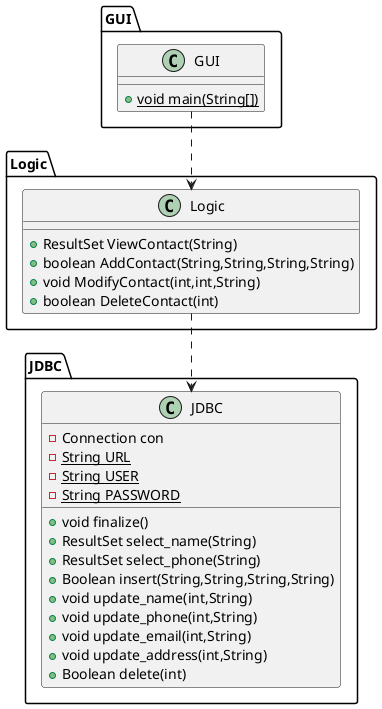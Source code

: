 @startuml
class JDBC.JDBC {
- Connection con
- {static} String URL
- {static} String USER
- {static} String PASSWORD
+ void finalize()
+ ResultSet select_name(String)
+ ResultSet select_phone(String)
+ Boolean insert(String,String,String,String)
+ void update_name(int,String)
+ void update_phone(int,String)
+ void update_email(int,String)
+ void update_address(int,String)
+ Boolean delete(int)
}
class Logic.Logic {
+ ResultSet ViewContact(String)
+ boolean AddContact(String,String,String,String)
+ void ModifyContact(int,int,String)
+ boolean DeleteContact(int)
}
class GUI.GUI {
+ {static} void main(String[])
}
Logic.Logic..>JDBC.JDBC
GUI.GUI ..>Logic.Logic
@enduml